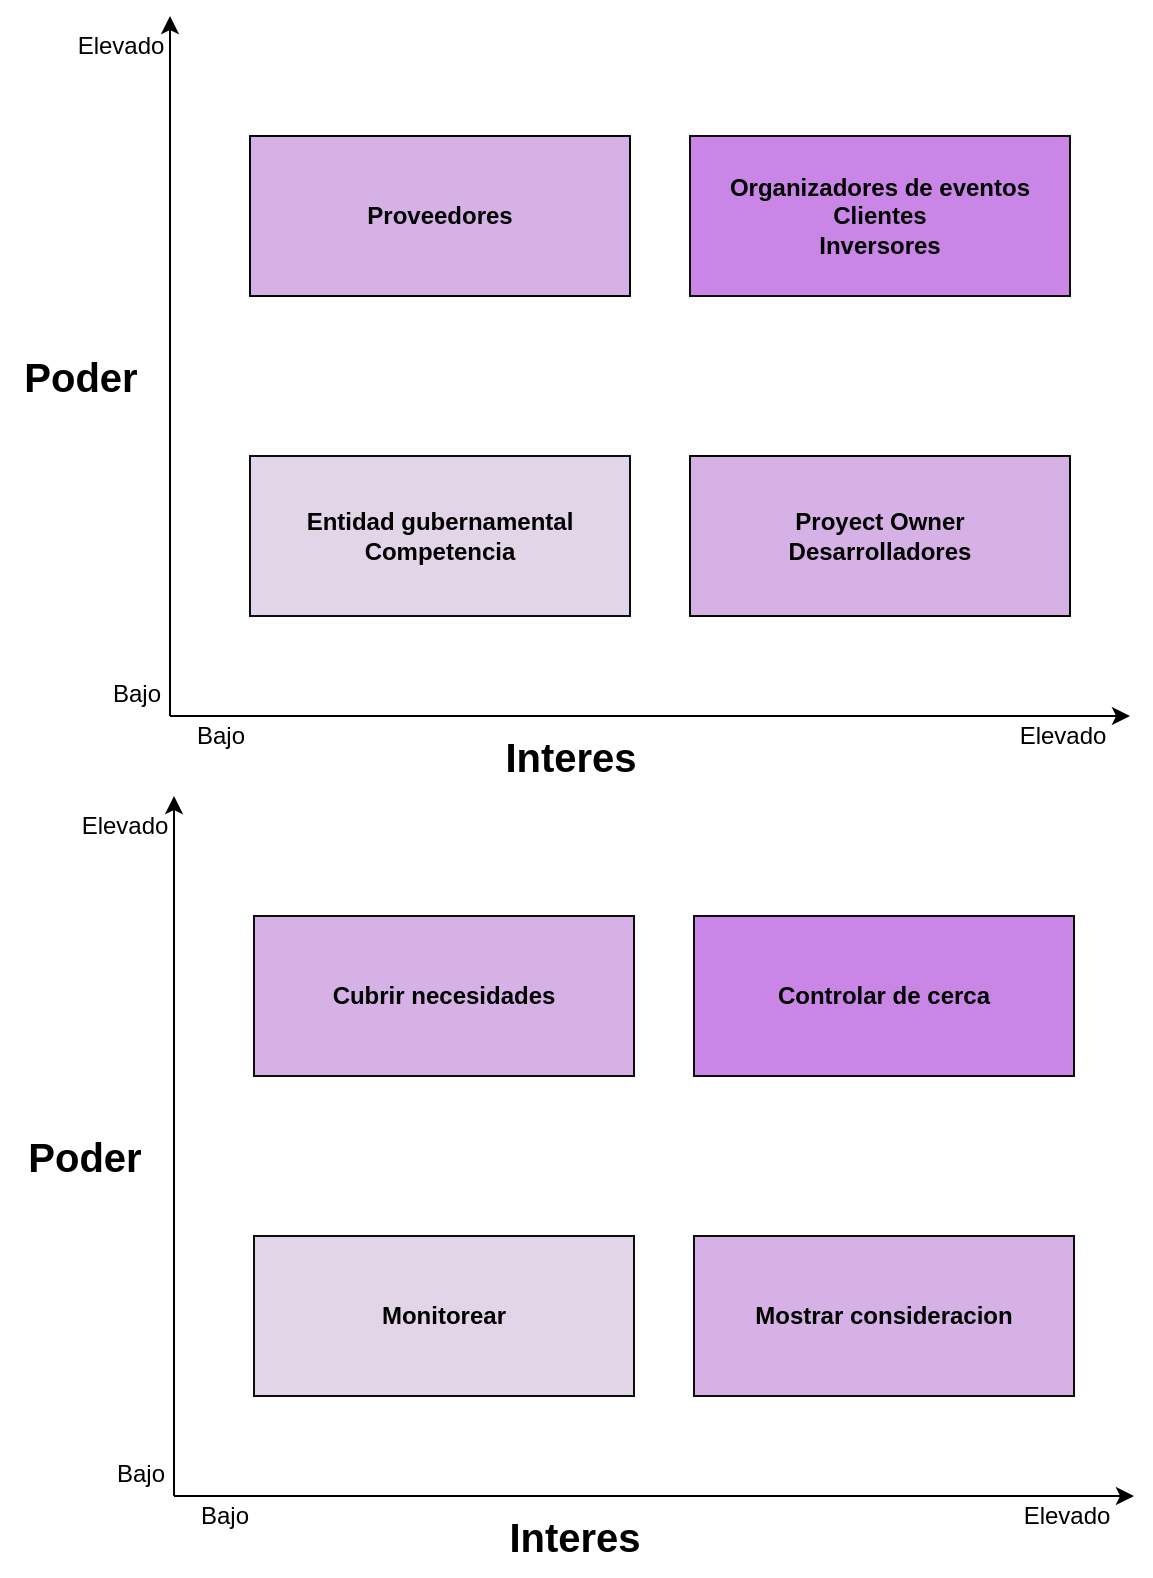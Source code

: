 <mxfile version="20.2.8" type="device"><diagram id="R5aO3Y4RwcPh4n5WJBvL" name="Página-1"><mxGraphModel dx="1102" dy="685" grid="1" gridSize="10" guides="1" tooltips="1" connect="1" arrows="1" fold="1" page="1" pageScale="1" pageWidth="827" pageHeight="1169" math="0" shadow="0"><root><mxCell id="0"/><mxCell id="1" parent="0"/><mxCell id="1vg2aygZCkUg5gvceGTB-1" value="" style="endArrow=classic;html=1;rounded=0;" edge="1" parent="1"><mxGeometry width="50" height="50" relative="1" as="geometry"><mxPoint x="180" y="390" as="sourcePoint"/><mxPoint x="180" y="40" as="targetPoint"/></mxGeometry></mxCell><mxCell id="1vg2aygZCkUg5gvceGTB-2" value="" style="endArrow=classic;html=1;rounded=0;" edge="1" parent="1"><mxGeometry width="50" height="50" relative="1" as="geometry"><mxPoint x="180" y="390" as="sourcePoint"/><mxPoint x="660" y="390" as="targetPoint"/></mxGeometry></mxCell><mxCell id="1vg2aygZCkUg5gvceGTB-3" value="&lt;b&gt;&lt;font style=&quot;font-size: 20px;&quot;&gt;Poder&lt;/font&gt;&lt;/b&gt;" style="text;html=1;align=center;verticalAlign=middle;resizable=0;points=[];autosize=1;strokeColor=none;fillColor=none;" vertex="1" parent="1"><mxGeometry x="95" y="200" width="80" height="40" as="geometry"/></mxCell><mxCell id="1vg2aygZCkUg5gvceGTB-4" value="&lt;b&gt;&lt;font style=&quot;font-size: 20px;&quot;&gt;Interes&lt;/font&gt;&lt;/b&gt;" style="text;html=1;align=center;verticalAlign=middle;resizable=0;points=[];autosize=1;strokeColor=none;fillColor=none;" vertex="1" parent="1"><mxGeometry x="335" y="390" width="90" height="40" as="geometry"/></mxCell><mxCell id="1vg2aygZCkUg5gvceGTB-5" value="&lt;b&gt;Proyect Owner&lt;br&gt;Desarrolladores&lt;/b&gt;" style="rounded=0;whiteSpace=wrap;html=1;fillColor=#D6B1E6;strokeColor=#030303;" vertex="1" parent="1"><mxGeometry x="440" y="260" width="190" height="80" as="geometry"/></mxCell><mxCell id="1vg2aygZCkUg5gvceGTB-6" value="&lt;b&gt;Organizadores de eventos&lt;br&gt;Clientes&lt;br&gt;Inversores&lt;/b&gt;" style="rounded=0;whiteSpace=wrap;html=1;fillColor=#CA86E7;strokeColor=#0D0D0D;" vertex="1" parent="1"><mxGeometry x="440" y="100" width="190" height="80" as="geometry"/></mxCell><mxCell id="1vg2aygZCkUg5gvceGTB-7" value="&lt;b&gt;Entidad gubernamental&lt;br&gt;Competencia&lt;/b&gt;" style="rounded=0;whiteSpace=wrap;html=1;fillColor=#e1d5e7;strokeColor=#0D0D0D;" vertex="1" parent="1"><mxGeometry x="220" y="260" width="190" height="80" as="geometry"/></mxCell><mxCell id="1vg2aygZCkUg5gvceGTB-8" value="&lt;b&gt;Proveedores&lt;/b&gt;" style="rounded=0;whiteSpace=wrap;html=1;fillColor=#D6B1E6;strokeColor=#030303;" vertex="1" parent="1"><mxGeometry x="220" y="100" width="190" height="80" as="geometry"/></mxCell><mxCell id="1vg2aygZCkUg5gvceGTB-9" value="Bajo" style="text;html=1;align=center;verticalAlign=middle;resizable=0;points=[];autosize=1;strokeColor=none;fillColor=none;" vertex="1" parent="1"><mxGeometry x="180" y="385" width="50" height="30" as="geometry"/></mxCell><mxCell id="1vg2aygZCkUg5gvceGTB-10" value="Elevado" style="text;html=1;align=center;verticalAlign=middle;resizable=0;points=[];autosize=1;strokeColor=none;fillColor=none;" vertex="1" parent="1"><mxGeometry x="591" y="385" width="70" height="30" as="geometry"/></mxCell><mxCell id="1vg2aygZCkUg5gvceGTB-11" value="Bajo" style="text;html=1;align=center;verticalAlign=middle;resizable=0;points=[];autosize=1;strokeColor=none;fillColor=none;" vertex="1" parent="1"><mxGeometry x="138" y="364" width="50" height="30" as="geometry"/></mxCell><mxCell id="1vg2aygZCkUg5gvceGTB-12" value="Elevado" style="text;html=1;align=center;verticalAlign=middle;resizable=0;points=[];autosize=1;strokeColor=none;fillColor=none;" vertex="1" parent="1"><mxGeometry x="120" y="40" width="70" height="30" as="geometry"/></mxCell><mxCell id="1vg2aygZCkUg5gvceGTB-13" value="" style="endArrow=classic;html=1;rounded=0;" edge="1" parent="1"><mxGeometry width="50" height="50" relative="1" as="geometry"><mxPoint x="182" y="780" as="sourcePoint"/><mxPoint x="182" y="430" as="targetPoint"/></mxGeometry></mxCell><mxCell id="1vg2aygZCkUg5gvceGTB-14" value="" style="endArrow=classic;html=1;rounded=0;" edge="1" parent="1"><mxGeometry width="50" height="50" relative="1" as="geometry"><mxPoint x="182" y="780" as="sourcePoint"/><mxPoint x="662" y="780" as="targetPoint"/></mxGeometry></mxCell><mxCell id="1vg2aygZCkUg5gvceGTB-15" value="&lt;b&gt;&lt;font style=&quot;font-size: 20px;&quot;&gt;Poder&lt;/font&gt;&lt;/b&gt;" style="text;html=1;align=center;verticalAlign=middle;resizable=0;points=[];autosize=1;strokeColor=none;fillColor=none;" vertex="1" parent="1"><mxGeometry x="97" y="590" width="80" height="40" as="geometry"/></mxCell><mxCell id="1vg2aygZCkUg5gvceGTB-16" value="&lt;b&gt;&lt;font style=&quot;font-size: 20px;&quot;&gt;Interes&lt;/font&gt;&lt;/b&gt;" style="text;html=1;align=center;verticalAlign=middle;resizable=0;points=[];autosize=1;strokeColor=none;fillColor=none;" vertex="1" parent="1"><mxGeometry x="337" y="780" width="90" height="40" as="geometry"/></mxCell><mxCell id="1vg2aygZCkUg5gvceGTB-17" value="&lt;b&gt;Mostrar consideracion&lt;/b&gt;" style="rounded=0;whiteSpace=wrap;html=1;fillColor=#D6B1E6;strokeColor=#0D0D0D;" vertex="1" parent="1"><mxGeometry x="442" y="650" width="190" height="80" as="geometry"/></mxCell><mxCell id="1vg2aygZCkUg5gvceGTB-18" value="&lt;b&gt;Controlar de cerca&lt;/b&gt;" style="rounded=0;whiteSpace=wrap;html=1;fillColor=#CA86E7;strokeColor=#0D0D0D;" vertex="1" parent="1"><mxGeometry x="442" y="490" width="190" height="80" as="geometry"/></mxCell><mxCell id="1vg2aygZCkUg5gvceGTB-19" value="&lt;b&gt;Monitorear&lt;/b&gt;" style="rounded=0;whiteSpace=wrap;html=1;fillColor=#e1d5e7;strokeColor=#0D0D0D;" vertex="1" parent="1"><mxGeometry x="222" y="650" width="190" height="80" as="geometry"/></mxCell><mxCell id="1vg2aygZCkUg5gvceGTB-20" value="&lt;b&gt;Cubrir necesidades&lt;/b&gt;" style="rounded=0;whiteSpace=wrap;html=1;fillColor=#D6B1E6;strokeColor=#0D0D0D;" vertex="1" parent="1"><mxGeometry x="222" y="490" width="190" height="80" as="geometry"/></mxCell><mxCell id="1vg2aygZCkUg5gvceGTB-21" value="Bajo" style="text;html=1;align=center;verticalAlign=middle;resizable=0;points=[];autosize=1;strokeColor=none;fillColor=none;" vertex="1" parent="1"><mxGeometry x="182" y="775" width="50" height="30" as="geometry"/></mxCell><mxCell id="1vg2aygZCkUg5gvceGTB-22" value="Elevado" style="text;html=1;align=center;verticalAlign=middle;resizable=0;points=[];autosize=1;strokeColor=none;fillColor=none;" vertex="1" parent="1"><mxGeometry x="593" y="775" width="70" height="30" as="geometry"/></mxCell><mxCell id="1vg2aygZCkUg5gvceGTB-23" value="Bajo" style="text;html=1;align=center;verticalAlign=middle;resizable=0;points=[];autosize=1;strokeColor=none;fillColor=none;" vertex="1" parent="1"><mxGeometry x="140" y="754" width="50" height="30" as="geometry"/></mxCell><mxCell id="1vg2aygZCkUg5gvceGTB-24" value="Elevado" style="text;html=1;align=center;verticalAlign=middle;resizable=0;points=[];autosize=1;strokeColor=none;fillColor=none;" vertex="1" parent="1"><mxGeometry x="122" y="430" width="70" height="30" as="geometry"/></mxCell></root></mxGraphModel></diagram></mxfile>